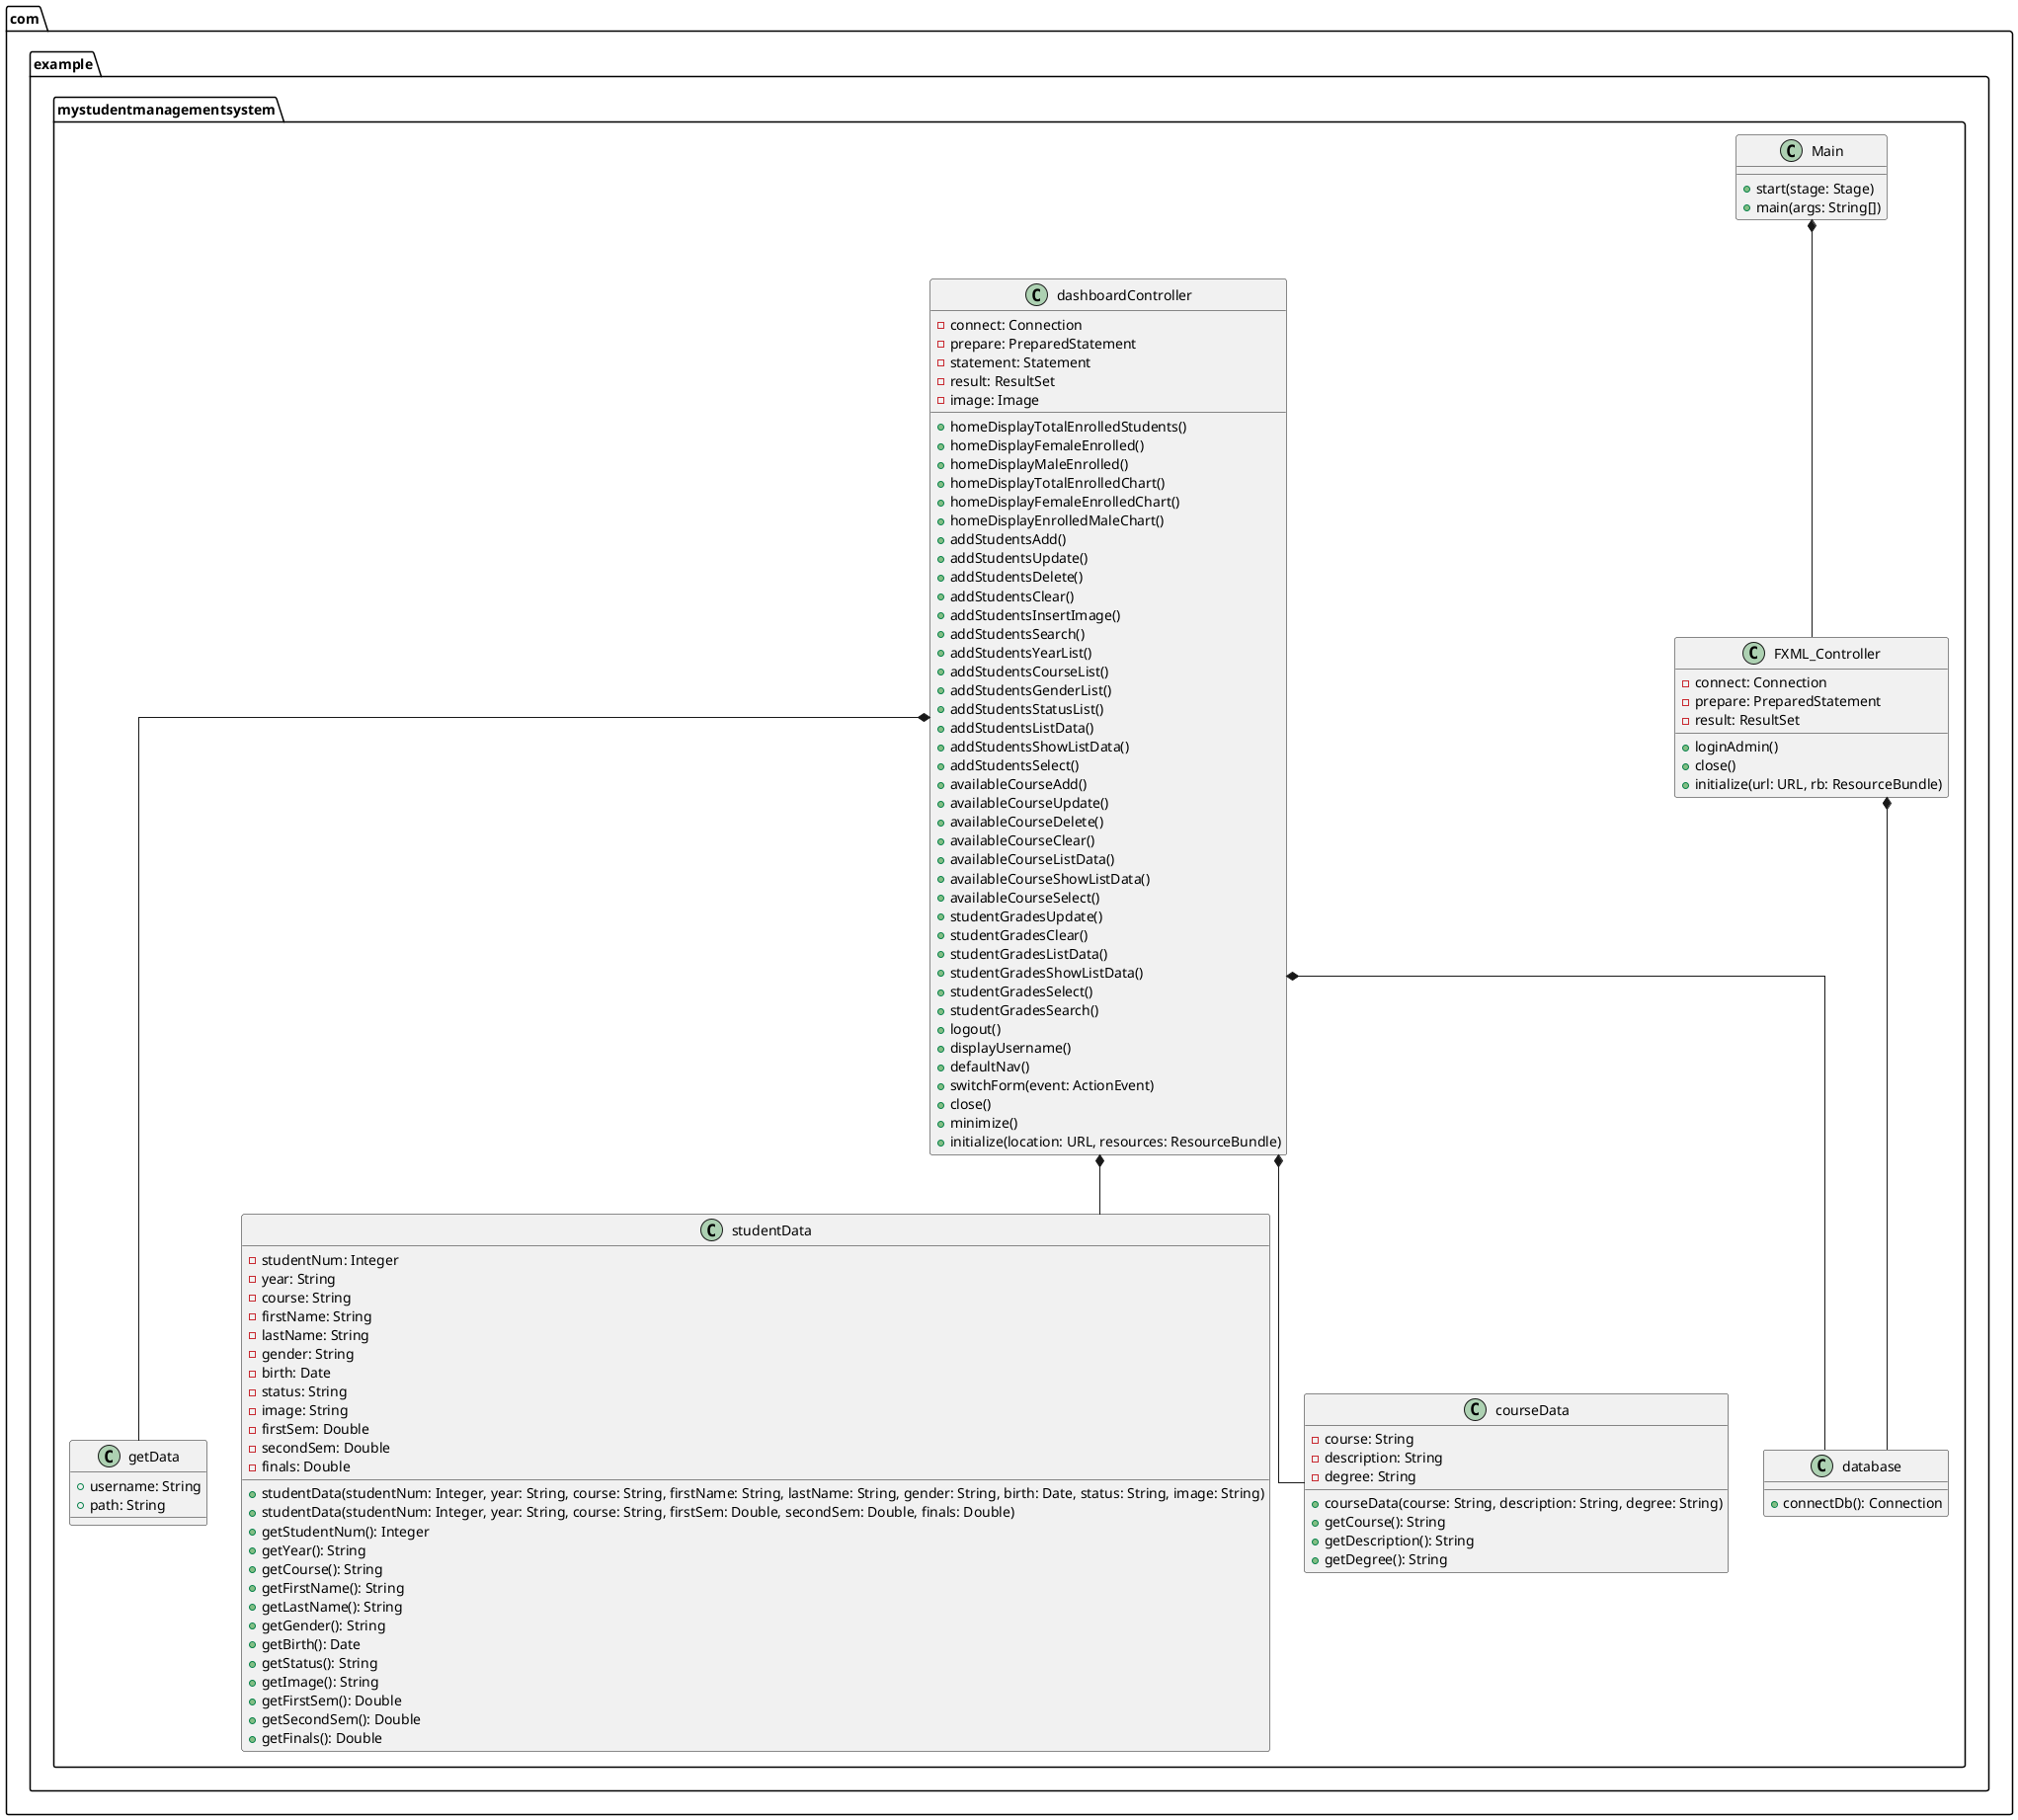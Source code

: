 @startuml
skinparam linetype ortho
skinparam defaultFontName Tahoma
skinparam componentStyle uml2

package com.example.mystudentmanagementsystem {
    class Main {
        + start(stage: Stage)
        + main(args: String[])
    }

    class FXML_Controller {
        - connect: Connection
        - prepare: PreparedStatement
        - result: ResultSet
        + loginAdmin()
        + close()
        + initialize(url: URL, rb: ResourceBundle)
    }

    class dashboardController {
        - connect: Connection
        - prepare: PreparedStatement
        - statement: Statement
        - result: ResultSet
        - image: Image
        + homeDisplayTotalEnrolledStudents()
        + homeDisplayFemaleEnrolled()
        + homeDisplayMaleEnrolled()
        + homeDisplayTotalEnrolledChart()
        + homeDisplayFemaleEnrolledChart()
        + homeDisplayEnrolledMaleChart()
        + addStudentsAdd()
        + addStudentsUpdate()
        + addStudentsDelete()
        + addStudentsClear()
        + addStudentsInsertImage()
        + addStudentsSearch()
        + addStudentsYearList()
        + addStudentsCourseList()
        + addStudentsGenderList()
        + addStudentsStatusList()
        + addStudentsListData()
        + addStudentsShowListData()
        + addStudentsSelect()
        + availableCourseAdd()
        + availableCourseUpdate()
        + availableCourseDelete()
        + availableCourseClear()
        + availableCourseListData()
        + availableCourseShowListData()
        + availableCourseSelect()
        + studentGradesUpdate()
        + studentGradesClear()
        + studentGradesListData()
        + studentGradesShowListData()
        + studentGradesSelect()
        + studentGradesSearch()
        + logout()
        + displayUsername()
        + defaultNav()
        + switchForm(event: ActionEvent)
        + close()
        + minimize()
        + initialize(location: URL, resources: ResourceBundle)
    }

    class database {
        + connectDb(): Connection
    }

    class getData {
        + username: String
        + path: String
    }

    class studentData {
        - studentNum: Integer
        - year: String
        - course: String
        - firstName: String
        - lastName: String
        - gender: String
        - birth: Date
        - status: String
        - image: String
        - firstSem: Double
        - secondSem: Double
        - finals: Double
        + studentData(studentNum: Integer, year: String, course: String, firstName: String, lastName: String, gender: String, birth: Date, status: String, image: String)
        + studentData(studentNum: Integer, year: String, course: String, firstSem: Double, secondSem: Double, finals: Double)
        + getStudentNum(): Integer
        + getYear(): String
        + getCourse(): String
        + getFirstName(): String
        + getLastName(): String
        + getGender(): String
        + getBirth(): Date
        + getStatus(): String
        + getImage(): String
        + getFirstSem(): Double
        + getSecondSem(): Double
        + getFinals(): Double
    }

    class courseData {
        - course: String
        - description: String
        - degree: String
        + courseData(course: String, description: String, degree: String)
        + getCourse(): String
        + getDescription(): String
        + getDegree(): String
    }

    Main *-- FXML_Controller
    FXML_Controller *-- database
    dashboardController *-- database
    dashboardController *-- getData
    dashboardController *-- studentData
    dashboardController *-- courseData
}
@enduml